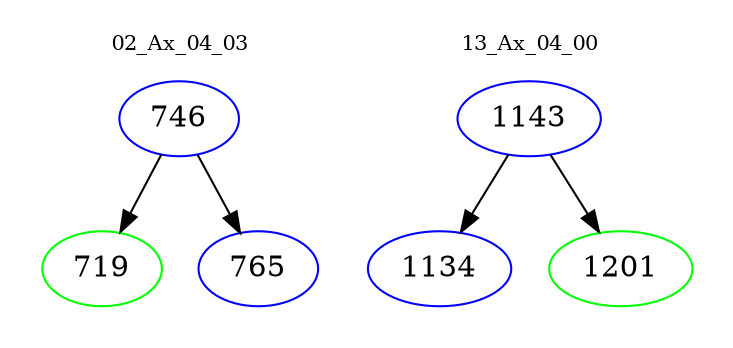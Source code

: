 digraph{
subgraph cluster_0 {
color = white
label = "02_Ax_04_03";
fontsize=10;
T0_746 [label="746", color="blue"]
T0_746 -> T0_719 [color="black"]
T0_719 [label="719", color="green"]
T0_746 -> T0_765 [color="black"]
T0_765 [label="765", color="blue"]
}
subgraph cluster_1 {
color = white
label = "13_Ax_04_00";
fontsize=10;
T1_1143 [label="1143", color="blue"]
T1_1143 -> T1_1134 [color="black"]
T1_1134 [label="1134", color="blue"]
T1_1143 -> T1_1201 [color="black"]
T1_1201 [label="1201", color="green"]
}
}
